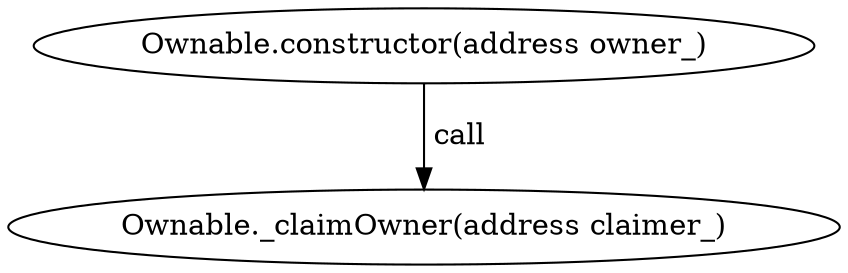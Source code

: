 digraph "" {
	graph [bb="0,0,344.89,124.8"];
	node [label="\N"];
	"Ownable.constructor(address owner_)"	 [height=0.5,
		pos="172.44,106.8",
		width=4.4029];
	"Ownable._claimOwner(address claimer_)"	 [height=0.5,
		pos="172.44,18",
		width=4.7901];
	"Ownable.constructor(address owner_)" -> "Ownable._claimOwner(address claimer_)" [key=call,
	label=" call",
	lp="184.3,62.4",
	pos="e,172.44,36.072 172.44,88.401 172.44,76.295 172.44,60.208 172.44,46.467"];
}
